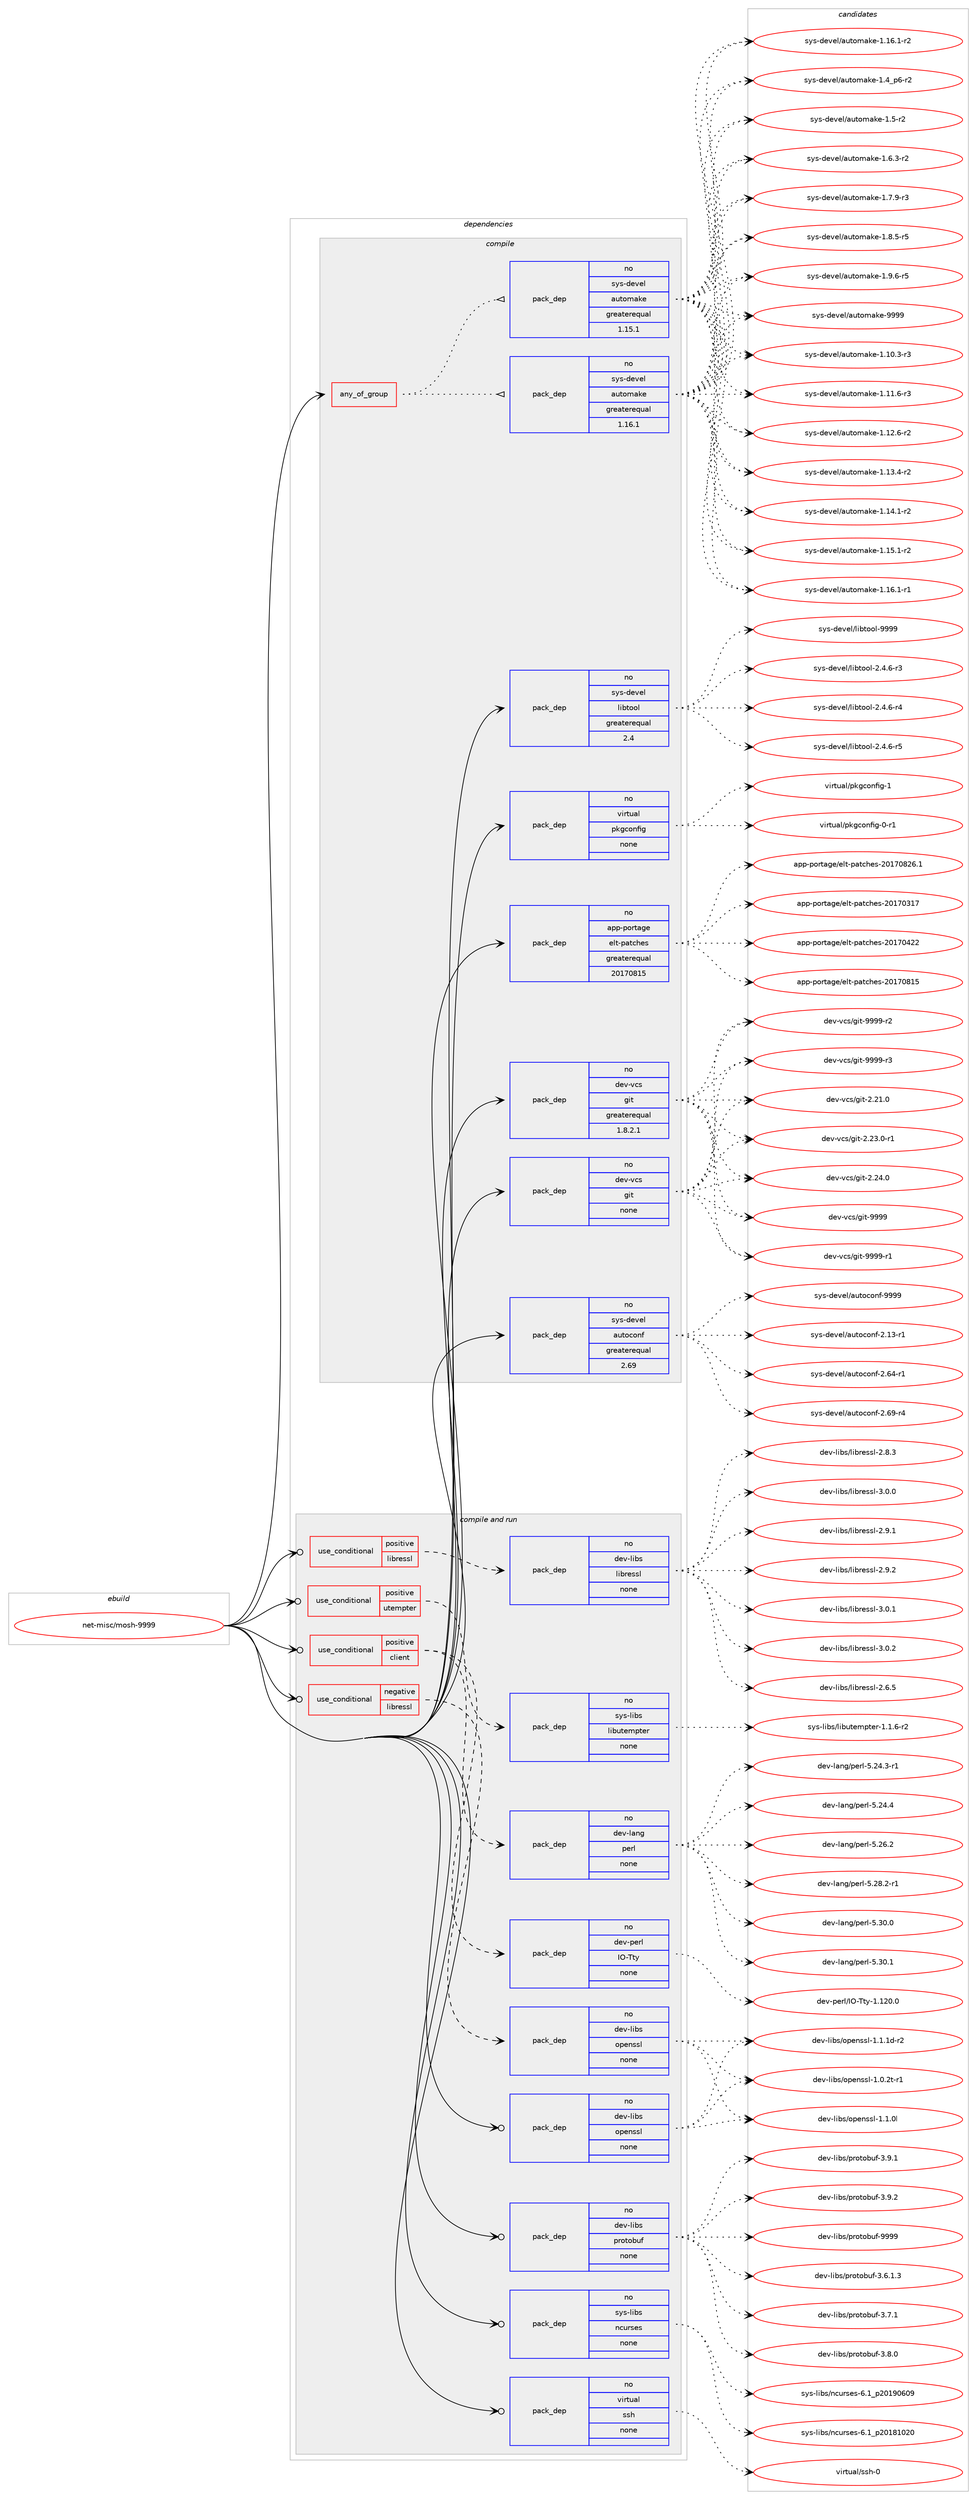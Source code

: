 digraph prolog {

# *************
# Graph options
# *************

newrank=true;
concentrate=true;
compound=true;
graph [rankdir=LR,fontname=Helvetica,fontsize=10,ranksep=1.5];#, ranksep=2.5, nodesep=0.2];
edge  [arrowhead=vee];
node  [fontname=Helvetica,fontsize=10];

# **********
# The ebuild
# **********

subgraph cluster_leftcol {
color=gray;
rank=same;
label=<<i>ebuild</i>>;
id [label="net-misc/mosh-9999", color=red, width=4, href="../net-misc/mosh-9999.svg"];
}

# ****************
# The dependencies
# ****************

subgraph cluster_midcol {
color=gray;
label=<<i>dependencies</i>>;
subgraph cluster_compile {
fillcolor="#eeeeee";
style=filled;
label=<<i>compile</i>>;
subgraph any14176 {
dependency834590 [label=<<TABLE BORDER="0" CELLBORDER="1" CELLSPACING="0" CELLPADDING="4"><TR><TD CELLPADDING="10">any_of_group</TD></TR></TABLE>>, shape=none, color=red];subgraph pack616428 {
dependency834591 [label=<<TABLE BORDER="0" CELLBORDER="1" CELLSPACING="0" CELLPADDING="4" WIDTH="220"><TR><TD ROWSPAN="6" CELLPADDING="30">pack_dep</TD></TR><TR><TD WIDTH="110">no</TD></TR><TR><TD>sys-devel</TD></TR><TR><TD>automake</TD></TR><TR><TD>greaterequal</TD></TR><TR><TD>1.16.1</TD></TR></TABLE>>, shape=none, color=blue];
}
dependency834590:e -> dependency834591:w [weight=20,style="dotted",arrowhead="oinv"];
subgraph pack616429 {
dependency834592 [label=<<TABLE BORDER="0" CELLBORDER="1" CELLSPACING="0" CELLPADDING="4" WIDTH="220"><TR><TD ROWSPAN="6" CELLPADDING="30">pack_dep</TD></TR><TR><TD WIDTH="110">no</TD></TR><TR><TD>sys-devel</TD></TR><TR><TD>automake</TD></TR><TR><TD>greaterequal</TD></TR><TR><TD>1.15.1</TD></TR></TABLE>>, shape=none, color=blue];
}
dependency834590:e -> dependency834592:w [weight=20,style="dotted",arrowhead="oinv"];
}
id:e -> dependency834590:w [weight=20,style="solid",arrowhead="vee"];
subgraph pack616430 {
dependency834593 [label=<<TABLE BORDER="0" CELLBORDER="1" CELLSPACING="0" CELLPADDING="4" WIDTH="220"><TR><TD ROWSPAN="6" CELLPADDING="30">pack_dep</TD></TR><TR><TD WIDTH="110">no</TD></TR><TR><TD>app-portage</TD></TR><TR><TD>elt-patches</TD></TR><TR><TD>greaterequal</TD></TR><TR><TD>20170815</TD></TR></TABLE>>, shape=none, color=blue];
}
id:e -> dependency834593:w [weight=20,style="solid",arrowhead="vee"];
subgraph pack616431 {
dependency834594 [label=<<TABLE BORDER="0" CELLBORDER="1" CELLSPACING="0" CELLPADDING="4" WIDTH="220"><TR><TD ROWSPAN="6" CELLPADDING="30">pack_dep</TD></TR><TR><TD WIDTH="110">no</TD></TR><TR><TD>dev-vcs</TD></TR><TR><TD>git</TD></TR><TR><TD>greaterequal</TD></TR><TR><TD>1.8.2.1</TD></TR></TABLE>>, shape=none, color=blue];
}
id:e -> dependency834594:w [weight=20,style="solid",arrowhead="vee"];
subgraph pack616432 {
dependency834595 [label=<<TABLE BORDER="0" CELLBORDER="1" CELLSPACING="0" CELLPADDING="4" WIDTH="220"><TR><TD ROWSPAN="6" CELLPADDING="30">pack_dep</TD></TR><TR><TD WIDTH="110">no</TD></TR><TR><TD>dev-vcs</TD></TR><TR><TD>git</TD></TR><TR><TD>none</TD></TR><TR><TD></TD></TR></TABLE>>, shape=none, color=blue];
}
id:e -> dependency834595:w [weight=20,style="solid",arrowhead="vee"];
subgraph pack616433 {
dependency834596 [label=<<TABLE BORDER="0" CELLBORDER="1" CELLSPACING="0" CELLPADDING="4" WIDTH="220"><TR><TD ROWSPAN="6" CELLPADDING="30">pack_dep</TD></TR><TR><TD WIDTH="110">no</TD></TR><TR><TD>sys-devel</TD></TR><TR><TD>autoconf</TD></TR><TR><TD>greaterequal</TD></TR><TR><TD>2.69</TD></TR></TABLE>>, shape=none, color=blue];
}
id:e -> dependency834596:w [weight=20,style="solid",arrowhead="vee"];
subgraph pack616434 {
dependency834597 [label=<<TABLE BORDER="0" CELLBORDER="1" CELLSPACING="0" CELLPADDING="4" WIDTH="220"><TR><TD ROWSPAN="6" CELLPADDING="30">pack_dep</TD></TR><TR><TD WIDTH="110">no</TD></TR><TR><TD>sys-devel</TD></TR><TR><TD>libtool</TD></TR><TR><TD>greaterequal</TD></TR><TR><TD>2.4</TD></TR></TABLE>>, shape=none, color=blue];
}
id:e -> dependency834597:w [weight=20,style="solid",arrowhead="vee"];
subgraph pack616435 {
dependency834598 [label=<<TABLE BORDER="0" CELLBORDER="1" CELLSPACING="0" CELLPADDING="4" WIDTH="220"><TR><TD ROWSPAN="6" CELLPADDING="30">pack_dep</TD></TR><TR><TD WIDTH="110">no</TD></TR><TR><TD>virtual</TD></TR><TR><TD>pkgconfig</TD></TR><TR><TD>none</TD></TR><TR><TD></TD></TR></TABLE>>, shape=none, color=blue];
}
id:e -> dependency834598:w [weight=20,style="solid",arrowhead="vee"];
}
subgraph cluster_compileandrun {
fillcolor="#eeeeee";
style=filled;
label=<<i>compile and run</i>>;
subgraph cond203529 {
dependency834599 [label=<<TABLE BORDER="0" CELLBORDER="1" CELLSPACING="0" CELLPADDING="4"><TR><TD ROWSPAN="3" CELLPADDING="10">use_conditional</TD></TR><TR><TD>negative</TD></TR><TR><TD>libressl</TD></TR></TABLE>>, shape=none, color=red];
subgraph pack616436 {
dependency834600 [label=<<TABLE BORDER="0" CELLBORDER="1" CELLSPACING="0" CELLPADDING="4" WIDTH="220"><TR><TD ROWSPAN="6" CELLPADDING="30">pack_dep</TD></TR><TR><TD WIDTH="110">no</TD></TR><TR><TD>dev-libs</TD></TR><TR><TD>openssl</TD></TR><TR><TD>none</TD></TR><TR><TD></TD></TR></TABLE>>, shape=none, color=blue];
}
dependency834599:e -> dependency834600:w [weight=20,style="dashed",arrowhead="vee"];
}
id:e -> dependency834599:w [weight=20,style="solid",arrowhead="odotvee"];
subgraph cond203530 {
dependency834601 [label=<<TABLE BORDER="0" CELLBORDER="1" CELLSPACING="0" CELLPADDING="4"><TR><TD ROWSPAN="3" CELLPADDING="10">use_conditional</TD></TR><TR><TD>positive</TD></TR><TR><TD>client</TD></TR></TABLE>>, shape=none, color=red];
subgraph pack616437 {
dependency834602 [label=<<TABLE BORDER="0" CELLBORDER="1" CELLSPACING="0" CELLPADDING="4" WIDTH="220"><TR><TD ROWSPAN="6" CELLPADDING="30">pack_dep</TD></TR><TR><TD WIDTH="110">no</TD></TR><TR><TD>dev-lang</TD></TR><TR><TD>perl</TD></TR><TR><TD>none</TD></TR><TR><TD></TD></TR></TABLE>>, shape=none, color=blue];
}
dependency834601:e -> dependency834602:w [weight=20,style="dashed",arrowhead="vee"];
subgraph pack616438 {
dependency834603 [label=<<TABLE BORDER="0" CELLBORDER="1" CELLSPACING="0" CELLPADDING="4" WIDTH="220"><TR><TD ROWSPAN="6" CELLPADDING="30">pack_dep</TD></TR><TR><TD WIDTH="110">no</TD></TR><TR><TD>dev-perl</TD></TR><TR><TD>IO-Tty</TD></TR><TR><TD>none</TD></TR><TR><TD></TD></TR></TABLE>>, shape=none, color=blue];
}
dependency834601:e -> dependency834603:w [weight=20,style="dashed",arrowhead="vee"];
}
id:e -> dependency834601:w [weight=20,style="solid",arrowhead="odotvee"];
subgraph cond203531 {
dependency834604 [label=<<TABLE BORDER="0" CELLBORDER="1" CELLSPACING="0" CELLPADDING="4"><TR><TD ROWSPAN="3" CELLPADDING="10">use_conditional</TD></TR><TR><TD>positive</TD></TR><TR><TD>libressl</TD></TR></TABLE>>, shape=none, color=red];
subgraph pack616439 {
dependency834605 [label=<<TABLE BORDER="0" CELLBORDER="1" CELLSPACING="0" CELLPADDING="4" WIDTH="220"><TR><TD ROWSPAN="6" CELLPADDING="30">pack_dep</TD></TR><TR><TD WIDTH="110">no</TD></TR><TR><TD>dev-libs</TD></TR><TR><TD>libressl</TD></TR><TR><TD>none</TD></TR><TR><TD></TD></TR></TABLE>>, shape=none, color=blue];
}
dependency834604:e -> dependency834605:w [weight=20,style="dashed",arrowhead="vee"];
}
id:e -> dependency834604:w [weight=20,style="solid",arrowhead="odotvee"];
subgraph cond203532 {
dependency834606 [label=<<TABLE BORDER="0" CELLBORDER="1" CELLSPACING="0" CELLPADDING="4"><TR><TD ROWSPAN="3" CELLPADDING="10">use_conditional</TD></TR><TR><TD>positive</TD></TR><TR><TD>utempter</TD></TR></TABLE>>, shape=none, color=red];
subgraph pack616440 {
dependency834607 [label=<<TABLE BORDER="0" CELLBORDER="1" CELLSPACING="0" CELLPADDING="4" WIDTH="220"><TR><TD ROWSPAN="6" CELLPADDING="30">pack_dep</TD></TR><TR><TD WIDTH="110">no</TD></TR><TR><TD>sys-libs</TD></TR><TR><TD>libutempter</TD></TR><TR><TD>none</TD></TR><TR><TD></TD></TR></TABLE>>, shape=none, color=blue];
}
dependency834606:e -> dependency834607:w [weight=20,style="dashed",arrowhead="vee"];
}
id:e -> dependency834606:w [weight=20,style="solid",arrowhead="odotvee"];
subgraph pack616441 {
dependency834608 [label=<<TABLE BORDER="0" CELLBORDER="1" CELLSPACING="0" CELLPADDING="4" WIDTH="220"><TR><TD ROWSPAN="6" CELLPADDING="30">pack_dep</TD></TR><TR><TD WIDTH="110">no</TD></TR><TR><TD>dev-libs</TD></TR><TR><TD>openssl</TD></TR><TR><TD>none</TD></TR><TR><TD></TD></TR></TABLE>>, shape=none, color=blue];
}
id:e -> dependency834608:w [weight=20,style="solid",arrowhead="odotvee"];
subgraph pack616442 {
dependency834609 [label=<<TABLE BORDER="0" CELLBORDER="1" CELLSPACING="0" CELLPADDING="4" WIDTH="220"><TR><TD ROWSPAN="6" CELLPADDING="30">pack_dep</TD></TR><TR><TD WIDTH="110">no</TD></TR><TR><TD>dev-libs</TD></TR><TR><TD>protobuf</TD></TR><TR><TD>none</TD></TR><TR><TD></TD></TR></TABLE>>, shape=none, color=blue];
}
id:e -> dependency834609:w [weight=20,style="solid",arrowhead="odotvee"];
subgraph pack616443 {
dependency834610 [label=<<TABLE BORDER="0" CELLBORDER="1" CELLSPACING="0" CELLPADDING="4" WIDTH="220"><TR><TD ROWSPAN="6" CELLPADDING="30">pack_dep</TD></TR><TR><TD WIDTH="110">no</TD></TR><TR><TD>sys-libs</TD></TR><TR><TD>ncurses</TD></TR><TR><TD>none</TD></TR><TR><TD></TD></TR></TABLE>>, shape=none, color=blue];
}
id:e -> dependency834610:w [weight=20,style="solid",arrowhead="odotvee"];
subgraph pack616444 {
dependency834611 [label=<<TABLE BORDER="0" CELLBORDER="1" CELLSPACING="0" CELLPADDING="4" WIDTH="220"><TR><TD ROWSPAN="6" CELLPADDING="30">pack_dep</TD></TR><TR><TD WIDTH="110">no</TD></TR><TR><TD>virtual</TD></TR><TR><TD>ssh</TD></TR><TR><TD>none</TD></TR><TR><TD></TD></TR></TABLE>>, shape=none, color=blue];
}
id:e -> dependency834611:w [weight=20,style="solid",arrowhead="odotvee"];
}
subgraph cluster_run {
fillcolor="#eeeeee";
style=filled;
label=<<i>run</i>>;
}
}

# **************
# The candidates
# **************

subgraph cluster_choices {
rank=same;
color=gray;
label=<<i>candidates</i>>;

subgraph choice616428 {
color=black;
nodesep=1;
choice11512111545100101118101108479711711611110997107101454946494846514511451 [label="sys-devel/automake-1.10.3-r3", color=red, width=4,href="../sys-devel/automake-1.10.3-r3.svg"];
choice11512111545100101118101108479711711611110997107101454946494946544511451 [label="sys-devel/automake-1.11.6-r3", color=red, width=4,href="../sys-devel/automake-1.11.6-r3.svg"];
choice11512111545100101118101108479711711611110997107101454946495046544511450 [label="sys-devel/automake-1.12.6-r2", color=red, width=4,href="../sys-devel/automake-1.12.6-r2.svg"];
choice11512111545100101118101108479711711611110997107101454946495146524511450 [label="sys-devel/automake-1.13.4-r2", color=red, width=4,href="../sys-devel/automake-1.13.4-r2.svg"];
choice11512111545100101118101108479711711611110997107101454946495246494511450 [label="sys-devel/automake-1.14.1-r2", color=red, width=4,href="../sys-devel/automake-1.14.1-r2.svg"];
choice11512111545100101118101108479711711611110997107101454946495346494511450 [label="sys-devel/automake-1.15.1-r2", color=red, width=4,href="../sys-devel/automake-1.15.1-r2.svg"];
choice11512111545100101118101108479711711611110997107101454946495446494511449 [label="sys-devel/automake-1.16.1-r1", color=red, width=4,href="../sys-devel/automake-1.16.1-r1.svg"];
choice11512111545100101118101108479711711611110997107101454946495446494511450 [label="sys-devel/automake-1.16.1-r2", color=red, width=4,href="../sys-devel/automake-1.16.1-r2.svg"];
choice115121115451001011181011084797117116111109971071014549465295112544511450 [label="sys-devel/automake-1.4_p6-r2", color=red, width=4,href="../sys-devel/automake-1.4_p6-r2.svg"];
choice11512111545100101118101108479711711611110997107101454946534511450 [label="sys-devel/automake-1.5-r2", color=red, width=4,href="../sys-devel/automake-1.5-r2.svg"];
choice115121115451001011181011084797117116111109971071014549465446514511450 [label="sys-devel/automake-1.6.3-r2", color=red, width=4,href="../sys-devel/automake-1.6.3-r2.svg"];
choice115121115451001011181011084797117116111109971071014549465546574511451 [label="sys-devel/automake-1.7.9-r3", color=red, width=4,href="../sys-devel/automake-1.7.9-r3.svg"];
choice115121115451001011181011084797117116111109971071014549465646534511453 [label="sys-devel/automake-1.8.5-r5", color=red, width=4,href="../sys-devel/automake-1.8.5-r5.svg"];
choice115121115451001011181011084797117116111109971071014549465746544511453 [label="sys-devel/automake-1.9.6-r5", color=red, width=4,href="../sys-devel/automake-1.9.6-r5.svg"];
choice115121115451001011181011084797117116111109971071014557575757 [label="sys-devel/automake-9999", color=red, width=4,href="../sys-devel/automake-9999.svg"];
dependency834591:e -> choice11512111545100101118101108479711711611110997107101454946494846514511451:w [style=dotted,weight="100"];
dependency834591:e -> choice11512111545100101118101108479711711611110997107101454946494946544511451:w [style=dotted,weight="100"];
dependency834591:e -> choice11512111545100101118101108479711711611110997107101454946495046544511450:w [style=dotted,weight="100"];
dependency834591:e -> choice11512111545100101118101108479711711611110997107101454946495146524511450:w [style=dotted,weight="100"];
dependency834591:e -> choice11512111545100101118101108479711711611110997107101454946495246494511450:w [style=dotted,weight="100"];
dependency834591:e -> choice11512111545100101118101108479711711611110997107101454946495346494511450:w [style=dotted,weight="100"];
dependency834591:e -> choice11512111545100101118101108479711711611110997107101454946495446494511449:w [style=dotted,weight="100"];
dependency834591:e -> choice11512111545100101118101108479711711611110997107101454946495446494511450:w [style=dotted,weight="100"];
dependency834591:e -> choice115121115451001011181011084797117116111109971071014549465295112544511450:w [style=dotted,weight="100"];
dependency834591:e -> choice11512111545100101118101108479711711611110997107101454946534511450:w [style=dotted,weight="100"];
dependency834591:e -> choice115121115451001011181011084797117116111109971071014549465446514511450:w [style=dotted,weight="100"];
dependency834591:e -> choice115121115451001011181011084797117116111109971071014549465546574511451:w [style=dotted,weight="100"];
dependency834591:e -> choice115121115451001011181011084797117116111109971071014549465646534511453:w [style=dotted,weight="100"];
dependency834591:e -> choice115121115451001011181011084797117116111109971071014549465746544511453:w [style=dotted,weight="100"];
dependency834591:e -> choice115121115451001011181011084797117116111109971071014557575757:w [style=dotted,weight="100"];
}
subgraph choice616429 {
color=black;
nodesep=1;
choice11512111545100101118101108479711711611110997107101454946494846514511451 [label="sys-devel/automake-1.10.3-r3", color=red, width=4,href="../sys-devel/automake-1.10.3-r3.svg"];
choice11512111545100101118101108479711711611110997107101454946494946544511451 [label="sys-devel/automake-1.11.6-r3", color=red, width=4,href="../sys-devel/automake-1.11.6-r3.svg"];
choice11512111545100101118101108479711711611110997107101454946495046544511450 [label="sys-devel/automake-1.12.6-r2", color=red, width=4,href="../sys-devel/automake-1.12.6-r2.svg"];
choice11512111545100101118101108479711711611110997107101454946495146524511450 [label="sys-devel/automake-1.13.4-r2", color=red, width=4,href="../sys-devel/automake-1.13.4-r2.svg"];
choice11512111545100101118101108479711711611110997107101454946495246494511450 [label="sys-devel/automake-1.14.1-r2", color=red, width=4,href="../sys-devel/automake-1.14.1-r2.svg"];
choice11512111545100101118101108479711711611110997107101454946495346494511450 [label="sys-devel/automake-1.15.1-r2", color=red, width=4,href="../sys-devel/automake-1.15.1-r2.svg"];
choice11512111545100101118101108479711711611110997107101454946495446494511449 [label="sys-devel/automake-1.16.1-r1", color=red, width=4,href="../sys-devel/automake-1.16.1-r1.svg"];
choice11512111545100101118101108479711711611110997107101454946495446494511450 [label="sys-devel/automake-1.16.1-r2", color=red, width=4,href="../sys-devel/automake-1.16.1-r2.svg"];
choice115121115451001011181011084797117116111109971071014549465295112544511450 [label="sys-devel/automake-1.4_p6-r2", color=red, width=4,href="../sys-devel/automake-1.4_p6-r2.svg"];
choice11512111545100101118101108479711711611110997107101454946534511450 [label="sys-devel/automake-1.5-r2", color=red, width=4,href="../sys-devel/automake-1.5-r2.svg"];
choice115121115451001011181011084797117116111109971071014549465446514511450 [label="sys-devel/automake-1.6.3-r2", color=red, width=4,href="../sys-devel/automake-1.6.3-r2.svg"];
choice115121115451001011181011084797117116111109971071014549465546574511451 [label="sys-devel/automake-1.7.9-r3", color=red, width=4,href="../sys-devel/automake-1.7.9-r3.svg"];
choice115121115451001011181011084797117116111109971071014549465646534511453 [label="sys-devel/automake-1.8.5-r5", color=red, width=4,href="../sys-devel/automake-1.8.5-r5.svg"];
choice115121115451001011181011084797117116111109971071014549465746544511453 [label="sys-devel/automake-1.9.6-r5", color=red, width=4,href="../sys-devel/automake-1.9.6-r5.svg"];
choice115121115451001011181011084797117116111109971071014557575757 [label="sys-devel/automake-9999", color=red, width=4,href="../sys-devel/automake-9999.svg"];
dependency834592:e -> choice11512111545100101118101108479711711611110997107101454946494846514511451:w [style=dotted,weight="100"];
dependency834592:e -> choice11512111545100101118101108479711711611110997107101454946494946544511451:w [style=dotted,weight="100"];
dependency834592:e -> choice11512111545100101118101108479711711611110997107101454946495046544511450:w [style=dotted,weight="100"];
dependency834592:e -> choice11512111545100101118101108479711711611110997107101454946495146524511450:w [style=dotted,weight="100"];
dependency834592:e -> choice11512111545100101118101108479711711611110997107101454946495246494511450:w [style=dotted,weight="100"];
dependency834592:e -> choice11512111545100101118101108479711711611110997107101454946495346494511450:w [style=dotted,weight="100"];
dependency834592:e -> choice11512111545100101118101108479711711611110997107101454946495446494511449:w [style=dotted,weight="100"];
dependency834592:e -> choice11512111545100101118101108479711711611110997107101454946495446494511450:w [style=dotted,weight="100"];
dependency834592:e -> choice115121115451001011181011084797117116111109971071014549465295112544511450:w [style=dotted,weight="100"];
dependency834592:e -> choice11512111545100101118101108479711711611110997107101454946534511450:w [style=dotted,weight="100"];
dependency834592:e -> choice115121115451001011181011084797117116111109971071014549465446514511450:w [style=dotted,weight="100"];
dependency834592:e -> choice115121115451001011181011084797117116111109971071014549465546574511451:w [style=dotted,weight="100"];
dependency834592:e -> choice115121115451001011181011084797117116111109971071014549465646534511453:w [style=dotted,weight="100"];
dependency834592:e -> choice115121115451001011181011084797117116111109971071014549465746544511453:w [style=dotted,weight="100"];
dependency834592:e -> choice115121115451001011181011084797117116111109971071014557575757:w [style=dotted,weight="100"];
}
subgraph choice616430 {
color=black;
nodesep=1;
choice97112112451121111141169710310147101108116451129711699104101115455048495548514955 [label="app-portage/elt-patches-20170317", color=red, width=4,href="../app-portage/elt-patches-20170317.svg"];
choice97112112451121111141169710310147101108116451129711699104101115455048495548525050 [label="app-portage/elt-patches-20170422", color=red, width=4,href="../app-portage/elt-patches-20170422.svg"];
choice97112112451121111141169710310147101108116451129711699104101115455048495548564953 [label="app-portage/elt-patches-20170815", color=red, width=4,href="../app-portage/elt-patches-20170815.svg"];
choice971121124511211111411697103101471011081164511297116991041011154550484955485650544649 [label="app-portage/elt-patches-20170826.1", color=red, width=4,href="../app-portage/elt-patches-20170826.1.svg"];
dependency834593:e -> choice97112112451121111141169710310147101108116451129711699104101115455048495548514955:w [style=dotted,weight="100"];
dependency834593:e -> choice97112112451121111141169710310147101108116451129711699104101115455048495548525050:w [style=dotted,weight="100"];
dependency834593:e -> choice97112112451121111141169710310147101108116451129711699104101115455048495548564953:w [style=dotted,weight="100"];
dependency834593:e -> choice971121124511211111411697103101471011081164511297116991041011154550484955485650544649:w [style=dotted,weight="100"];
}
subgraph choice616431 {
color=black;
nodesep=1;
choice10010111845118991154710310511645504650494648 [label="dev-vcs/git-2.21.0", color=red, width=4,href="../dev-vcs/git-2.21.0.svg"];
choice100101118451189911547103105116455046505146484511449 [label="dev-vcs/git-2.23.0-r1", color=red, width=4,href="../dev-vcs/git-2.23.0-r1.svg"];
choice10010111845118991154710310511645504650524648 [label="dev-vcs/git-2.24.0", color=red, width=4,href="../dev-vcs/git-2.24.0.svg"];
choice1001011184511899115471031051164557575757 [label="dev-vcs/git-9999", color=red, width=4,href="../dev-vcs/git-9999.svg"];
choice10010111845118991154710310511645575757574511449 [label="dev-vcs/git-9999-r1", color=red, width=4,href="../dev-vcs/git-9999-r1.svg"];
choice10010111845118991154710310511645575757574511450 [label="dev-vcs/git-9999-r2", color=red, width=4,href="../dev-vcs/git-9999-r2.svg"];
choice10010111845118991154710310511645575757574511451 [label="dev-vcs/git-9999-r3", color=red, width=4,href="../dev-vcs/git-9999-r3.svg"];
dependency834594:e -> choice10010111845118991154710310511645504650494648:w [style=dotted,weight="100"];
dependency834594:e -> choice100101118451189911547103105116455046505146484511449:w [style=dotted,weight="100"];
dependency834594:e -> choice10010111845118991154710310511645504650524648:w [style=dotted,weight="100"];
dependency834594:e -> choice1001011184511899115471031051164557575757:w [style=dotted,weight="100"];
dependency834594:e -> choice10010111845118991154710310511645575757574511449:w [style=dotted,weight="100"];
dependency834594:e -> choice10010111845118991154710310511645575757574511450:w [style=dotted,weight="100"];
dependency834594:e -> choice10010111845118991154710310511645575757574511451:w [style=dotted,weight="100"];
}
subgraph choice616432 {
color=black;
nodesep=1;
choice10010111845118991154710310511645504650494648 [label="dev-vcs/git-2.21.0", color=red, width=4,href="../dev-vcs/git-2.21.0.svg"];
choice100101118451189911547103105116455046505146484511449 [label="dev-vcs/git-2.23.0-r1", color=red, width=4,href="../dev-vcs/git-2.23.0-r1.svg"];
choice10010111845118991154710310511645504650524648 [label="dev-vcs/git-2.24.0", color=red, width=4,href="../dev-vcs/git-2.24.0.svg"];
choice1001011184511899115471031051164557575757 [label="dev-vcs/git-9999", color=red, width=4,href="../dev-vcs/git-9999.svg"];
choice10010111845118991154710310511645575757574511449 [label="dev-vcs/git-9999-r1", color=red, width=4,href="../dev-vcs/git-9999-r1.svg"];
choice10010111845118991154710310511645575757574511450 [label="dev-vcs/git-9999-r2", color=red, width=4,href="../dev-vcs/git-9999-r2.svg"];
choice10010111845118991154710310511645575757574511451 [label="dev-vcs/git-9999-r3", color=red, width=4,href="../dev-vcs/git-9999-r3.svg"];
dependency834595:e -> choice10010111845118991154710310511645504650494648:w [style=dotted,weight="100"];
dependency834595:e -> choice100101118451189911547103105116455046505146484511449:w [style=dotted,weight="100"];
dependency834595:e -> choice10010111845118991154710310511645504650524648:w [style=dotted,weight="100"];
dependency834595:e -> choice1001011184511899115471031051164557575757:w [style=dotted,weight="100"];
dependency834595:e -> choice10010111845118991154710310511645575757574511449:w [style=dotted,weight="100"];
dependency834595:e -> choice10010111845118991154710310511645575757574511450:w [style=dotted,weight="100"];
dependency834595:e -> choice10010111845118991154710310511645575757574511451:w [style=dotted,weight="100"];
}
subgraph choice616433 {
color=black;
nodesep=1;
choice1151211154510010111810110847971171161119911111010245504649514511449 [label="sys-devel/autoconf-2.13-r1", color=red, width=4,href="../sys-devel/autoconf-2.13-r1.svg"];
choice1151211154510010111810110847971171161119911111010245504654524511449 [label="sys-devel/autoconf-2.64-r1", color=red, width=4,href="../sys-devel/autoconf-2.64-r1.svg"];
choice1151211154510010111810110847971171161119911111010245504654574511452 [label="sys-devel/autoconf-2.69-r4", color=red, width=4,href="../sys-devel/autoconf-2.69-r4.svg"];
choice115121115451001011181011084797117116111991111101024557575757 [label="sys-devel/autoconf-9999", color=red, width=4,href="../sys-devel/autoconf-9999.svg"];
dependency834596:e -> choice1151211154510010111810110847971171161119911111010245504649514511449:w [style=dotted,weight="100"];
dependency834596:e -> choice1151211154510010111810110847971171161119911111010245504654524511449:w [style=dotted,weight="100"];
dependency834596:e -> choice1151211154510010111810110847971171161119911111010245504654574511452:w [style=dotted,weight="100"];
dependency834596:e -> choice115121115451001011181011084797117116111991111101024557575757:w [style=dotted,weight="100"];
}
subgraph choice616434 {
color=black;
nodesep=1;
choice1151211154510010111810110847108105981161111111084550465246544511451 [label="sys-devel/libtool-2.4.6-r3", color=red, width=4,href="../sys-devel/libtool-2.4.6-r3.svg"];
choice1151211154510010111810110847108105981161111111084550465246544511452 [label="sys-devel/libtool-2.4.6-r4", color=red, width=4,href="../sys-devel/libtool-2.4.6-r4.svg"];
choice1151211154510010111810110847108105981161111111084550465246544511453 [label="sys-devel/libtool-2.4.6-r5", color=red, width=4,href="../sys-devel/libtool-2.4.6-r5.svg"];
choice1151211154510010111810110847108105981161111111084557575757 [label="sys-devel/libtool-9999", color=red, width=4,href="../sys-devel/libtool-9999.svg"];
dependency834597:e -> choice1151211154510010111810110847108105981161111111084550465246544511451:w [style=dotted,weight="100"];
dependency834597:e -> choice1151211154510010111810110847108105981161111111084550465246544511452:w [style=dotted,weight="100"];
dependency834597:e -> choice1151211154510010111810110847108105981161111111084550465246544511453:w [style=dotted,weight="100"];
dependency834597:e -> choice1151211154510010111810110847108105981161111111084557575757:w [style=dotted,weight="100"];
}
subgraph choice616435 {
color=black;
nodesep=1;
choice11810511411611797108471121071039911111010210510345484511449 [label="virtual/pkgconfig-0-r1", color=red, width=4,href="../virtual/pkgconfig-0-r1.svg"];
choice1181051141161179710847112107103991111101021051034549 [label="virtual/pkgconfig-1", color=red, width=4,href="../virtual/pkgconfig-1.svg"];
dependency834598:e -> choice11810511411611797108471121071039911111010210510345484511449:w [style=dotted,weight="100"];
dependency834598:e -> choice1181051141161179710847112107103991111101021051034549:w [style=dotted,weight="100"];
}
subgraph choice616436 {
color=black;
nodesep=1;
choice1001011184510810598115471111121011101151151084549464846501164511449 [label="dev-libs/openssl-1.0.2t-r1", color=red, width=4,href="../dev-libs/openssl-1.0.2t-r1.svg"];
choice100101118451081059811547111112101110115115108454946494648108 [label="dev-libs/openssl-1.1.0l", color=red, width=4,href="../dev-libs/openssl-1.1.0l.svg"];
choice1001011184510810598115471111121011101151151084549464946491004511450 [label="dev-libs/openssl-1.1.1d-r2", color=red, width=4,href="../dev-libs/openssl-1.1.1d-r2.svg"];
dependency834600:e -> choice1001011184510810598115471111121011101151151084549464846501164511449:w [style=dotted,weight="100"];
dependency834600:e -> choice100101118451081059811547111112101110115115108454946494648108:w [style=dotted,weight="100"];
dependency834600:e -> choice1001011184510810598115471111121011101151151084549464946491004511450:w [style=dotted,weight="100"];
}
subgraph choice616437 {
color=black;
nodesep=1;
choice100101118451089711010347112101114108455346505246514511449 [label="dev-lang/perl-5.24.3-r1", color=red, width=4,href="../dev-lang/perl-5.24.3-r1.svg"];
choice10010111845108971101034711210111410845534650524652 [label="dev-lang/perl-5.24.4", color=red, width=4,href="../dev-lang/perl-5.24.4.svg"];
choice10010111845108971101034711210111410845534650544650 [label="dev-lang/perl-5.26.2", color=red, width=4,href="../dev-lang/perl-5.26.2.svg"];
choice100101118451089711010347112101114108455346505646504511449 [label="dev-lang/perl-5.28.2-r1", color=red, width=4,href="../dev-lang/perl-5.28.2-r1.svg"];
choice10010111845108971101034711210111410845534651484648 [label="dev-lang/perl-5.30.0", color=red, width=4,href="../dev-lang/perl-5.30.0.svg"];
choice10010111845108971101034711210111410845534651484649 [label="dev-lang/perl-5.30.1", color=red, width=4,href="../dev-lang/perl-5.30.1.svg"];
dependency834602:e -> choice100101118451089711010347112101114108455346505246514511449:w [style=dotted,weight="100"];
dependency834602:e -> choice10010111845108971101034711210111410845534650524652:w [style=dotted,weight="100"];
dependency834602:e -> choice10010111845108971101034711210111410845534650544650:w [style=dotted,weight="100"];
dependency834602:e -> choice100101118451089711010347112101114108455346505646504511449:w [style=dotted,weight="100"];
dependency834602:e -> choice10010111845108971101034711210111410845534651484648:w [style=dotted,weight="100"];
dependency834602:e -> choice10010111845108971101034711210111410845534651484649:w [style=dotted,weight="100"];
}
subgraph choice616438 {
color=black;
nodesep=1;
choice1001011184511210111410847737945841161214549464950484648 [label="dev-perl/IO-Tty-1.120.0", color=red, width=4,href="../dev-perl/IO-Tty-1.120.0.svg"];
dependency834603:e -> choice1001011184511210111410847737945841161214549464950484648:w [style=dotted,weight="100"];
}
subgraph choice616439 {
color=black;
nodesep=1;
choice10010111845108105981154710810598114101115115108455046544653 [label="dev-libs/libressl-2.6.5", color=red, width=4,href="../dev-libs/libressl-2.6.5.svg"];
choice10010111845108105981154710810598114101115115108455046564651 [label="dev-libs/libressl-2.8.3", color=red, width=4,href="../dev-libs/libressl-2.8.3.svg"];
choice10010111845108105981154710810598114101115115108455046574649 [label="dev-libs/libressl-2.9.1", color=red, width=4,href="../dev-libs/libressl-2.9.1.svg"];
choice10010111845108105981154710810598114101115115108455046574650 [label="dev-libs/libressl-2.9.2", color=red, width=4,href="../dev-libs/libressl-2.9.2.svg"];
choice10010111845108105981154710810598114101115115108455146484648 [label="dev-libs/libressl-3.0.0", color=red, width=4,href="../dev-libs/libressl-3.0.0.svg"];
choice10010111845108105981154710810598114101115115108455146484649 [label="dev-libs/libressl-3.0.1", color=red, width=4,href="../dev-libs/libressl-3.0.1.svg"];
choice10010111845108105981154710810598114101115115108455146484650 [label="dev-libs/libressl-3.0.2", color=red, width=4,href="../dev-libs/libressl-3.0.2.svg"];
dependency834605:e -> choice10010111845108105981154710810598114101115115108455046544653:w [style=dotted,weight="100"];
dependency834605:e -> choice10010111845108105981154710810598114101115115108455046564651:w [style=dotted,weight="100"];
dependency834605:e -> choice10010111845108105981154710810598114101115115108455046574649:w [style=dotted,weight="100"];
dependency834605:e -> choice10010111845108105981154710810598114101115115108455046574650:w [style=dotted,weight="100"];
dependency834605:e -> choice10010111845108105981154710810598114101115115108455146484648:w [style=dotted,weight="100"];
dependency834605:e -> choice10010111845108105981154710810598114101115115108455146484649:w [style=dotted,weight="100"];
dependency834605:e -> choice10010111845108105981154710810598114101115115108455146484650:w [style=dotted,weight="100"];
}
subgraph choice616440 {
color=black;
nodesep=1;
choice115121115451081059811547108105981171161011091121161011144549464946544511450 [label="sys-libs/libutempter-1.1.6-r2", color=red, width=4,href="../sys-libs/libutempter-1.1.6-r2.svg"];
dependency834607:e -> choice115121115451081059811547108105981171161011091121161011144549464946544511450:w [style=dotted,weight="100"];
}
subgraph choice616441 {
color=black;
nodesep=1;
choice1001011184510810598115471111121011101151151084549464846501164511449 [label="dev-libs/openssl-1.0.2t-r1", color=red, width=4,href="../dev-libs/openssl-1.0.2t-r1.svg"];
choice100101118451081059811547111112101110115115108454946494648108 [label="dev-libs/openssl-1.1.0l", color=red, width=4,href="../dev-libs/openssl-1.1.0l.svg"];
choice1001011184510810598115471111121011101151151084549464946491004511450 [label="dev-libs/openssl-1.1.1d-r2", color=red, width=4,href="../dev-libs/openssl-1.1.1d-r2.svg"];
dependency834608:e -> choice1001011184510810598115471111121011101151151084549464846501164511449:w [style=dotted,weight="100"];
dependency834608:e -> choice100101118451081059811547111112101110115115108454946494648108:w [style=dotted,weight="100"];
dependency834608:e -> choice1001011184510810598115471111121011101151151084549464946491004511450:w [style=dotted,weight="100"];
}
subgraph choice616442 {
color=black;
nodesep=1;
choice100101118451081059811547112114111116111981171024551465446494651 [label="dev-libs/protobuf-3.6.1.3", color=red, width=4,href="../dev-libs/protobuf-3.6.1.3.svg"];
choice10010111845108105981154711211411111611198117102455146554649 [label="dev-libs/protobuf-3.7.1", color=red, width=4,href="../dev-libs/protobuf-3.7.1.svg"];
choice10010111845108105981154711211411111611198117102455146564648 [label="dev-libs/protobuf-3.8.0", color=red, width=4,href="../dev-libs/protobuf-3.8.0.svg"];
choice10010111845108105981154711211411111611198117102455146574649 [label="dev-libs/protobuf-3.9.1", color=red, width=4,href="../dev-libs/protobuf-3.9.1.svg"];
choice10010111845108105981154711211411111611198117102455146574650 [label="dev-libs/protobuf-3.9.2", color=red, width=4,href="../dev-libs/protobuf-3.9.2.svg"];
choice100101118451081059811547112114111116111981171024557575757 [label="dev-libs/protobuf-9999", color=red, width=4,href="../dev-libs/protobuf-9999.svg"];
dependency834609:e -> choice100101118451081059811547112114111116111981171024551465446494651:w [style=dotted,weight="100"];
dependency834609:e -> choice10010111845108105981154711211411111611198117102455146554649:w [style=dotted,weight="100"];
dependency834609:e -> choice10010111845108105981154711211411111611198117102455146564648:w [style=dotted,weight="100"];
dependency834609:e -> choice10010111845108105981154711211411111611198117102455146574649:w [style=dotted,weight="100"];
dependency834609:e -> choice10010111845108105981154711211411111611198117102455146574650:w [style=dotted,weight="100"];
dependency834609:e -> choice100101118451081059811547112114111116111981171024557575757:w [style=dotted,weight="100"];
}
subgraph choice616443 {
color=black;
nodesep=1;
choice1151211154510810598115471109911711411510111545544649951125048495649485048 [label="sys-libs/ncurses-6.1_p20181020", color=red, width=4,href="../sys-libs/ncurses-6.1_p20181020.svg"];
choice1151211154510810598115471109911711411510111545544649951125048495748544857 [label="sys-libs/ncurses-6.1_p20190609", color=red, width=4,href="../sys-libs/ncurses-6.1_p20190609.svg"];
dependency834610:e -> choice1151211154510810598115471109911711411510111545544649951125048495649485048:w [style=dotted,weight="100"];
dependency834610:e -> choice1151211154510810598115471109911711411510111545544649951125048495748544857:w [style=dotted,weight="100"];
}
subgraph choice616444 {
color=black;
nodesep=1;
choice11810511411611797108471151151044548 [label="virtual/ssh-0", color=red, width=4,href="../virtual/ssh-0.svg"];
dependency834611:e -> choice11810511411611797108471151151044548:w [style=dotted,weight="100"];
}
}

}
